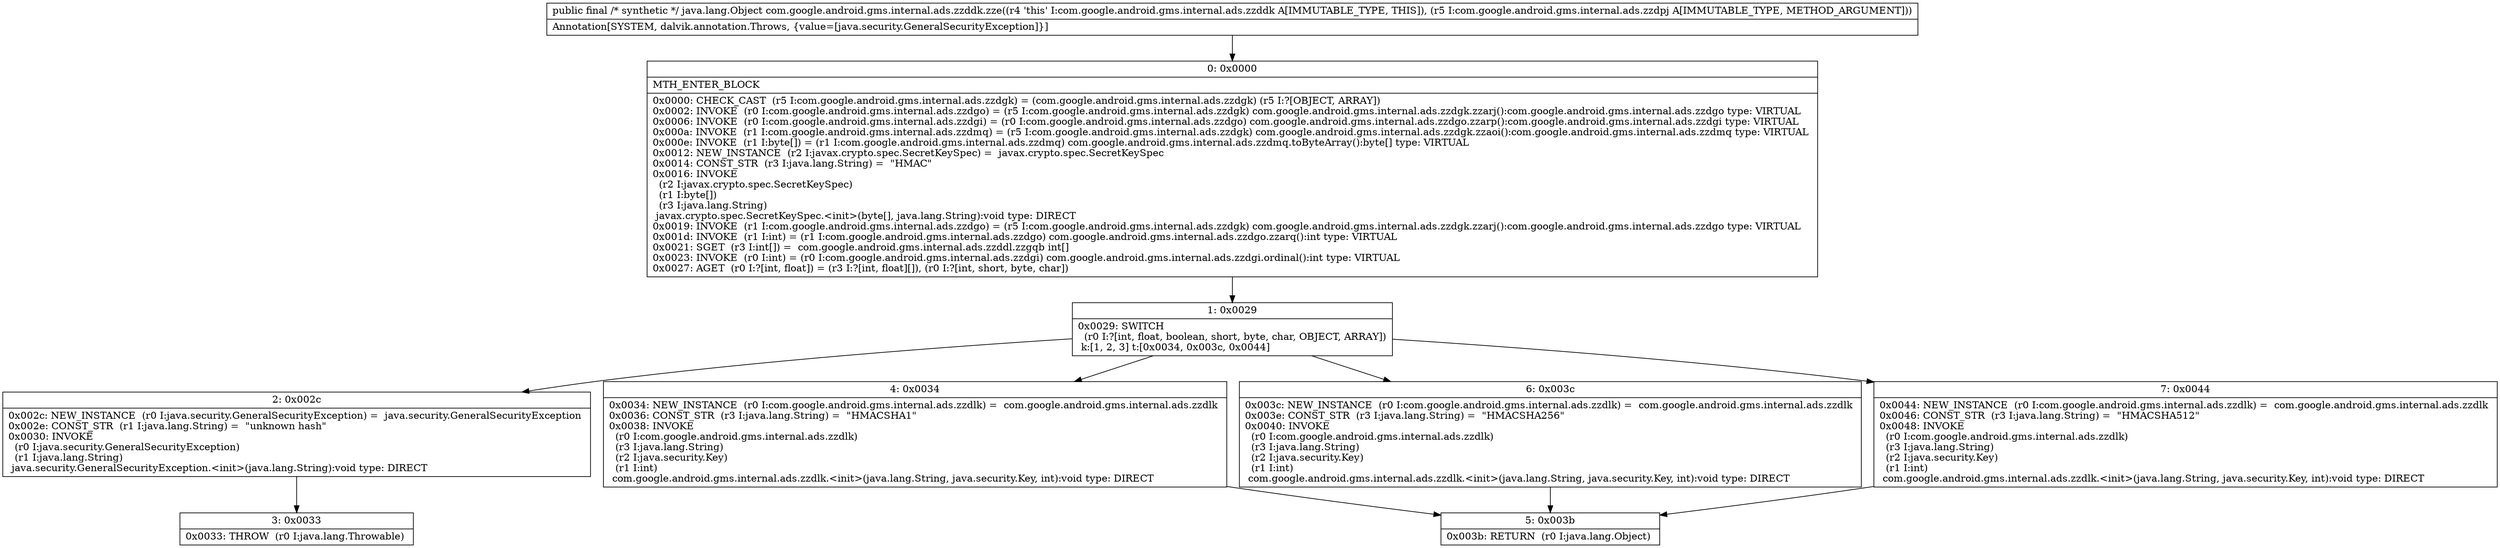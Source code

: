 digraph "CFG forcom.google.android.gms.internal.ads.zzddk.zze(Lcom\/google\/android\/gms\/internal\/ads\/zzdpj;)Ljava\/lang\/Object;" {
Node_0 [shape=record,label="{0\:\ 0x0000|MTH_ENTER_BLOCK\l|0x0000: CHECK_CAST  (r5 I:com.google.android.gms.internal.ads.zzdgk) = (com.google.android.gms.internal.ads.zzdgk) (r5 I:?[OBJECT, ARRAY]) \l0x0002: INVOKE  (r0 I:com.google.android.gms.internal.ads.zzdgo) = (r5 I:com.google.android.gms.internal.ads.zzdgk) com.google.android.gms.internal.ads.zzdgk.zzarj():com.google.android.gms.internal.ads.zzdgo type: VIRTUAL \l0x0006: INVOKE  (r0 I:com.google.android.gms.internal.ads.zzdgi) = (r0 I:com.google.android.gms.internal.ads.zzdgo) com.google.android.gms.internal.ads.zzdgo.zzarp():com.google.android.gms.internal.ads.zzdgi type: VIRTUAL \l0x000a: INVOKE  (r1 I:com.google.android.gms.internal.ads.zzdmq) = (r5 I:com.google.android.gms.internal.ads.zzdgk) com.google.android.gms.internal.ads.zzdgk.zzaoi():com.google.android.gms.internal.ads.zzdmq type: VIRTUAL \l0x000e: INVOKE  (r1 I:byte[]) = (r1 I:com.google.android.gms.internal.ads.zzdmq) com.google.android.gms.internal.ads.zzdmq.toByteArray():byte[] type: VIRTUAL \l0x0012: NEW_INSTANCE  (r2 I:javax.crypto.spec.SecretKeySpec) =  javax.crypto.spec.SecretKeySpec \l0x0014: CONST_STR  (r3 I:java.lang.String) =  \"HMAC\" \l0x0016: INVOKE  \l  (r2 I:javax.crypto.spec.SecretKeySpec)\l  (r1 I:byte[])\l  (r3 I:java.lang.String)\l javax.crypto.spec.SecretKeySpec.\<init\>(byte[], java.lang.String):void type: DIRECT \l0x0019: INVOKE  (r1 I:com.google.android.gms.internal.ads.zzdgo) = (r5 I:com.google.android.gms.internal.ads.zzdgk) com.google.android.gms.internal.ads.zzdgk.zzarj():com.google.android.gms.internal.ads.zzdgo type: VIRTUAL \l0x001d: INVOKE  (r1 I:int) = (r1 I:com.google.android.gms.internal.ads.zzdgo) com.google.android.gms.internal.ads.zzdgo.zzarq():int type: VIRTUAL \l0x0021: SGET  (r3 I:int[]) =  com.google.android.gms.internal.ads.zzddl.zzgqb int[] \l0x0023: INVOKE  (r0 I:int) = (r0 I:com.google.android.gms.internal.ads.zzdgi) com.google.android.gms.internal.ads.zzdgi.ordinal():int type: VIRTUAL \l0x0027: AGET  (r0 I:?[int, float]) = (r3 I:?[int, float][]), (r0 I:?[int, short, byte, char]) \l}"];
Node_1 [shape=record,label="{1\:\ 0x0029|0x0029: SWITCH  \l  (r0 I:?[int, float, boolean, short, byte, char, OBJECT, ARRAY])\l k:[1, 2, 3] t:[0x0034, 0x003c, 0x0044] \l}"];
Node_2 [shape=record,label="{2\:\ 0x002c|0x002c: NEW_INSTANCE  (r0 I:java.security.GeneralSecurityException) =  java.security.GeneralSecurityException \l0x002e: CONST_STR  (r1 I:java.lang.String) =  \"unknown hash\" \l0x0030: INVOKE  \l  (r0 I:java.security.GeneralSecurityException)\l  (r1 I:java.lang.String)\l java.security.GeneralSecurityException.\<init\>(java.lang.String):void type: DIRECT \l}"];
Node_3 [shape=record,label="{3\:\ 0x0033|0x0033: THROW  (r0 I:java.lang.Throwable) \l}"];
Node_4 [shape=record,label="{4\:\ 0x0034|0x0034: NEW_INSTANCE  (r0 I:com.google.android.gms.internal.ads.zzdlk) =  com.google.android.gms.internal.ads.zzdlk \l0x0036: CONST_STR  (r3 I:java.lang.String) =  \"HMACSHA1\" \l0x0038: INVOKE  \l  (r0 I:com.google.android.gms.internal.ads.zzdlk)\l  (r3 I:java.lang.String)\l  (r2 I:java.security.Key)\l  (r1 I:int)\l com.google.android.gms.internal.ads.zzdlk.\<init\>(java.lang.String, java.security.Key, int):void type: DIRECT \l}"];
Node_5 [shape=record,label="{5\:\ 0x003b|0x003b: RETURN  (r0 I:java.lang.Object) \l}"];
Node_6 [shape=record,label="{6\:\ 0x003c|0x003c: NEW_INSTANCE  (r0 I:com.google.android.gms.internal.ads.zzdlk) =  com.google.android.gms.internal.ads.zzdlk \l0x003e: CONST_STR  (r3 I:java.lang.String) =  \"HMACSHA256\" \l0x0040: INVOKE  \l  (r0 I:com.google.android.gms.internal.ads.zzdlk)\l  (r3 I:java.lang.String)\l  (r2 I:java.security.Key)\l  (r1 I:int)\l com.google.android.gms.internal.ads.zzdlk.\<init\>(java.lang.String, java.security.Key, int):void type: DIRECT \l}"];
Node_7 [shape=record,label="{7\:\ 0x0044|0x0044: NEW_INSTANCE  (r0 I:com.google.android.gms.internal.ads.zzdlk) =  com.google.android.gms.internal.ads.zzdlk \l0x0046: CONST_STR  (r3 I:java.lang.String) =  \"HMACSHA512\" \l0x0048: INVOKE  \l  (r0 I:com.google.android.gms.internal.ads.zzdlk)\l  (r3 I:java.lang.String)\l  (r2 I:java.security.Key)\l  (r1 I:int)\l com.google.android.gms.internal.ads.zzdlk.\<init\>(java.lang.String, java.security.Key, int):void type: DIRECT \l}"];
MethodNode[shape=record,label="{public final \/* synthetic *\/ java.lang.Object com.google.android.gms.internal.ads.zzddk.zze((r4 'this' I:com.google.android.gms.internal.ads.zzddk A[IMMUTABLE_TYPE, THIS]), (r5 I:com.google.android.gms.internal.ads.zzdpj A[IMMUTABLE_TYPE, METHOD_ARGUMENT]))  | Annotation[SYSTEM, dalvik.annotation.Throws, \{value=[java.security.GeneralSecurityException]\}]\l}"];
MethodNode -> Node_0;
Node_0 -> Node_1;
Node_1 -> Node_2;
Node_1 -> Node_4;
Node_1 -> Node_6;
Node_1 -> Node_7;
Node_2 -> Node_3;
Node_4 -> Node_5;
Node_6 -> Node_5;
Node_7 -> Node_5;
}

